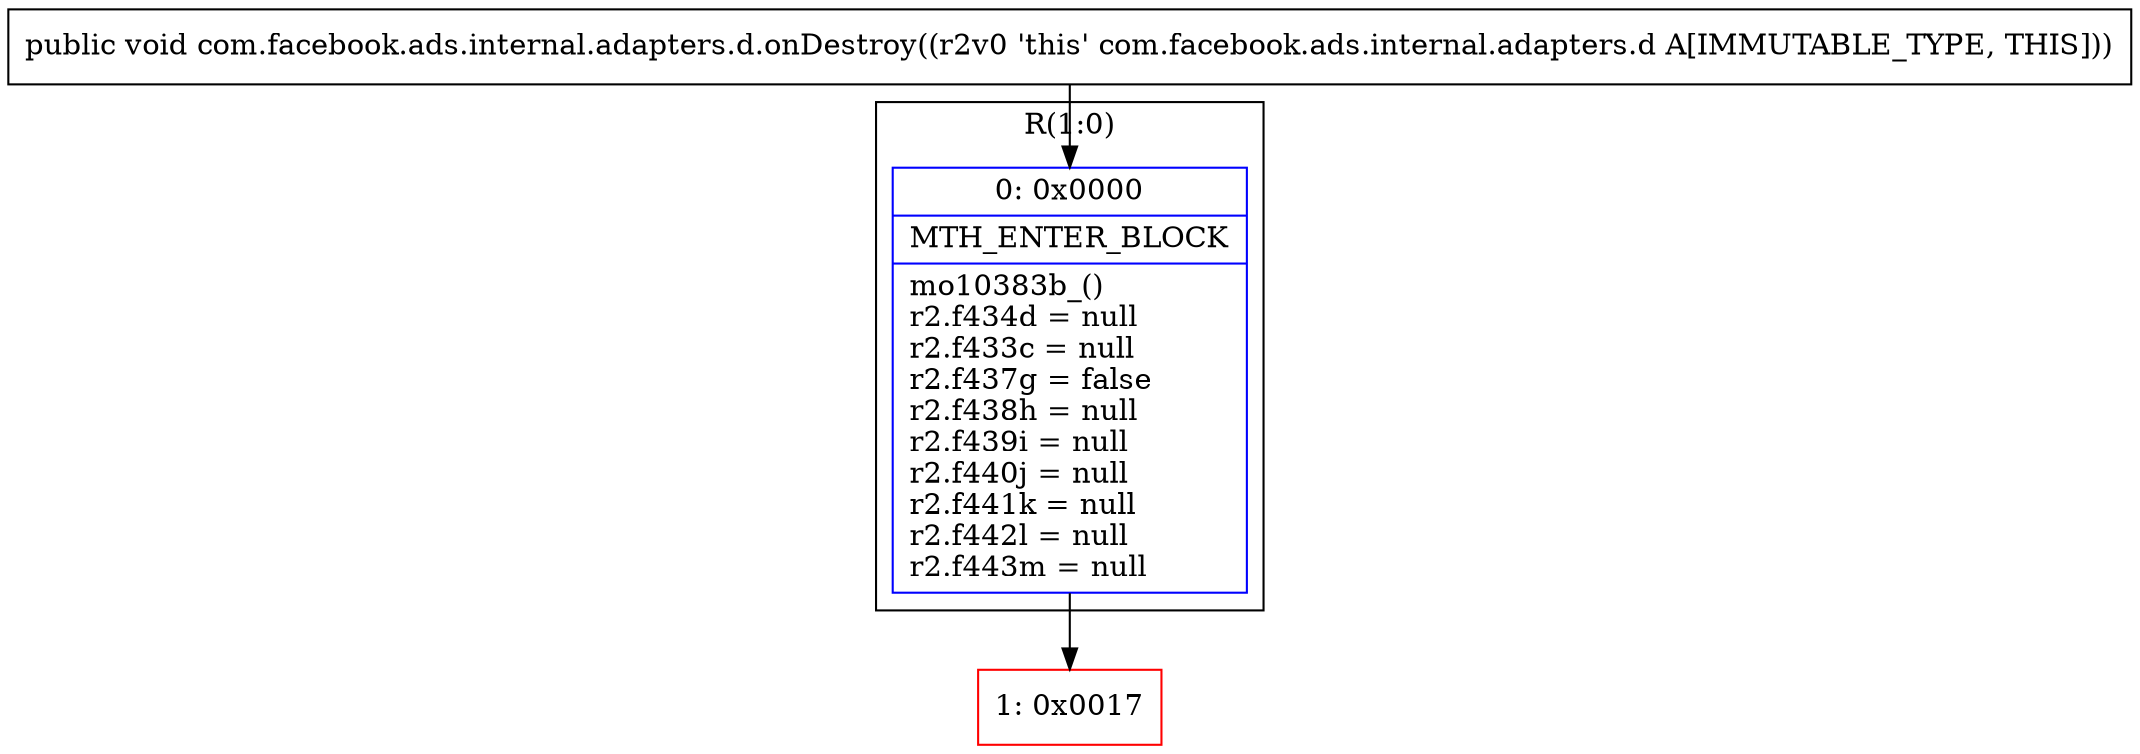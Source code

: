 digraph "CFG forcom.facebook.ads.internal.adapters.d.onDestroy()V" {
subgraph cluster_Region_58145194 {
label = "R(1:0)";
node [shape=record,color=blue];
Node_0 [shape=record,label="{0\:\ 0x0000|MTH_ENTER_BLOCK\l|mo10383b_()\lr2.f434d = null\lr2.f433c = null\lr2.f437g = false\lr2.f438h = null\lr2.f439i = null\lr2.f440j = null\lr2.f441k = null\lr2.f442l = null\lr2.f443m = null\l}"];
}
Node_1 [shape=record,color=red,label="{1\:\ 0x0017}"];
MethodNode[shape=record,label="{public void com.facebook.ads.internal.adapters.d.onDestroy((r2v0 'this' com.facebook.ads.internal.adapters.d A[IMMUTABLE_TYPE, THIS])) }"];
MethodNode -> Node_0;
Node_0 -> Node_1;
}


